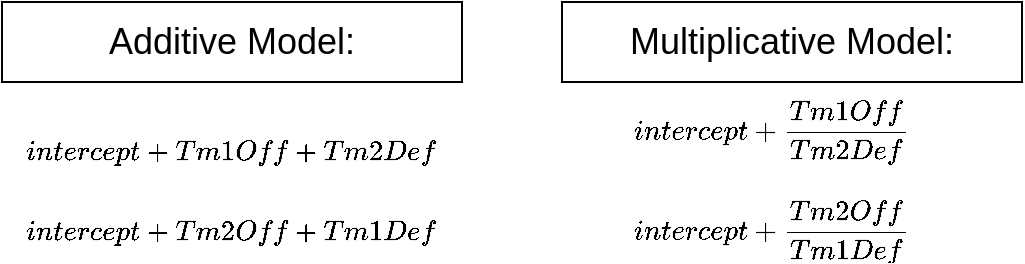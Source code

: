 <mxfile version="23.1.6" type="device">
  <diagram name="Page-1" id="qtrf0mAV5qfl3zTdU46a">
    <mxGraphModel dx="1194" dy="581" grid="1" gridSize="10" guides="1" tooltips="1" connect="1" arrows="1" fold="1" page="1" pageScale="1" pageWidth="1100" pageHeight="850" math="1" shadow="0">
      <root>
        <mxCell id="0" />
        <mxCell id="1" parent="0" />
        <mxCell id="iuTfqTolt_u2pCpkTcmy-1" value="$$intercept +Tm1Off + Tm2Def$$" style="text;html=1;align=center;verticalAlign=middle;whiteSpace=wrap;rounded=0;" vertex="1" parent="1">
          <mxGeometry x="160" y="200" width="210" height="30" as="geometry" />
        </mxCell>
        <mxCell id="iuTfqTolt_u2pCpkTcmy-2" value="$$intercept + Tm2Off + Tm1Def$$" style="text;html=1;align=center;verticalAlign=middle;whiteSpace=wrap;rounded=0;" vertex="1" parent="1">
          <mxGeometry x="160" y="240" width="210" height="30" as="geometry" />
        </mxCell>
        <mxCell id="iuTfqTolt_u2pCpkTcmy-3" value="&lt;font style=&quot;font-size: 18px;&quot;&gt;Additive Model:&lt;/font&gt;" style="rounded=0;whiteSpace=wrap;html=1;" vertex="1" parent="1">
          <mxGeometry x="150" y="140" width="230" height="40" as="geometry" />
        </mxCell>
        <mxCell id="iuTfqTolt_u2pCpkTcmy-4" value="$$intercept + \frac{Tm1Off}{Tm2Def}$$" style="text;html=1;align=center;verticalAlign=middle;whiteSpace=wrap;rounded=0;" vertex="1" parent="1">
          <mxGeometry x="430" y="190" width="210" height="30" as="geometry" />
        </mxCell>
        <mxCell id="iuTfqTolt_u2pCpkTcmy-5" value="$$intercept + \frac{Tm2Off}{Tm1Def}$$" style="text;html=1;align=center;verticalAlign=middle;whiteSpace=wrap;rounded=0;" vertex="1" parent="1">
          <mxGeometry x="430" y="240" width="210" height="30" as="geometry" />
        </mxCell>
        <mxCell id="iuTfqTolt_u2pCpkTcmy-6" value="&lt;font style=&quot;font-size: 18px;&quot;&gt;Multiplicative Model:&lt;/font&gt;" style="rounded=0;whiteSpace=wrap;html=1;" vertex="1" parent="1">
          <mxGeometry x="430" y="140" width="230" height="40" as="geometry" />
        </mxCell>
      </root>
    </mxGraphModel>
  </diagram>
</mxfile>
